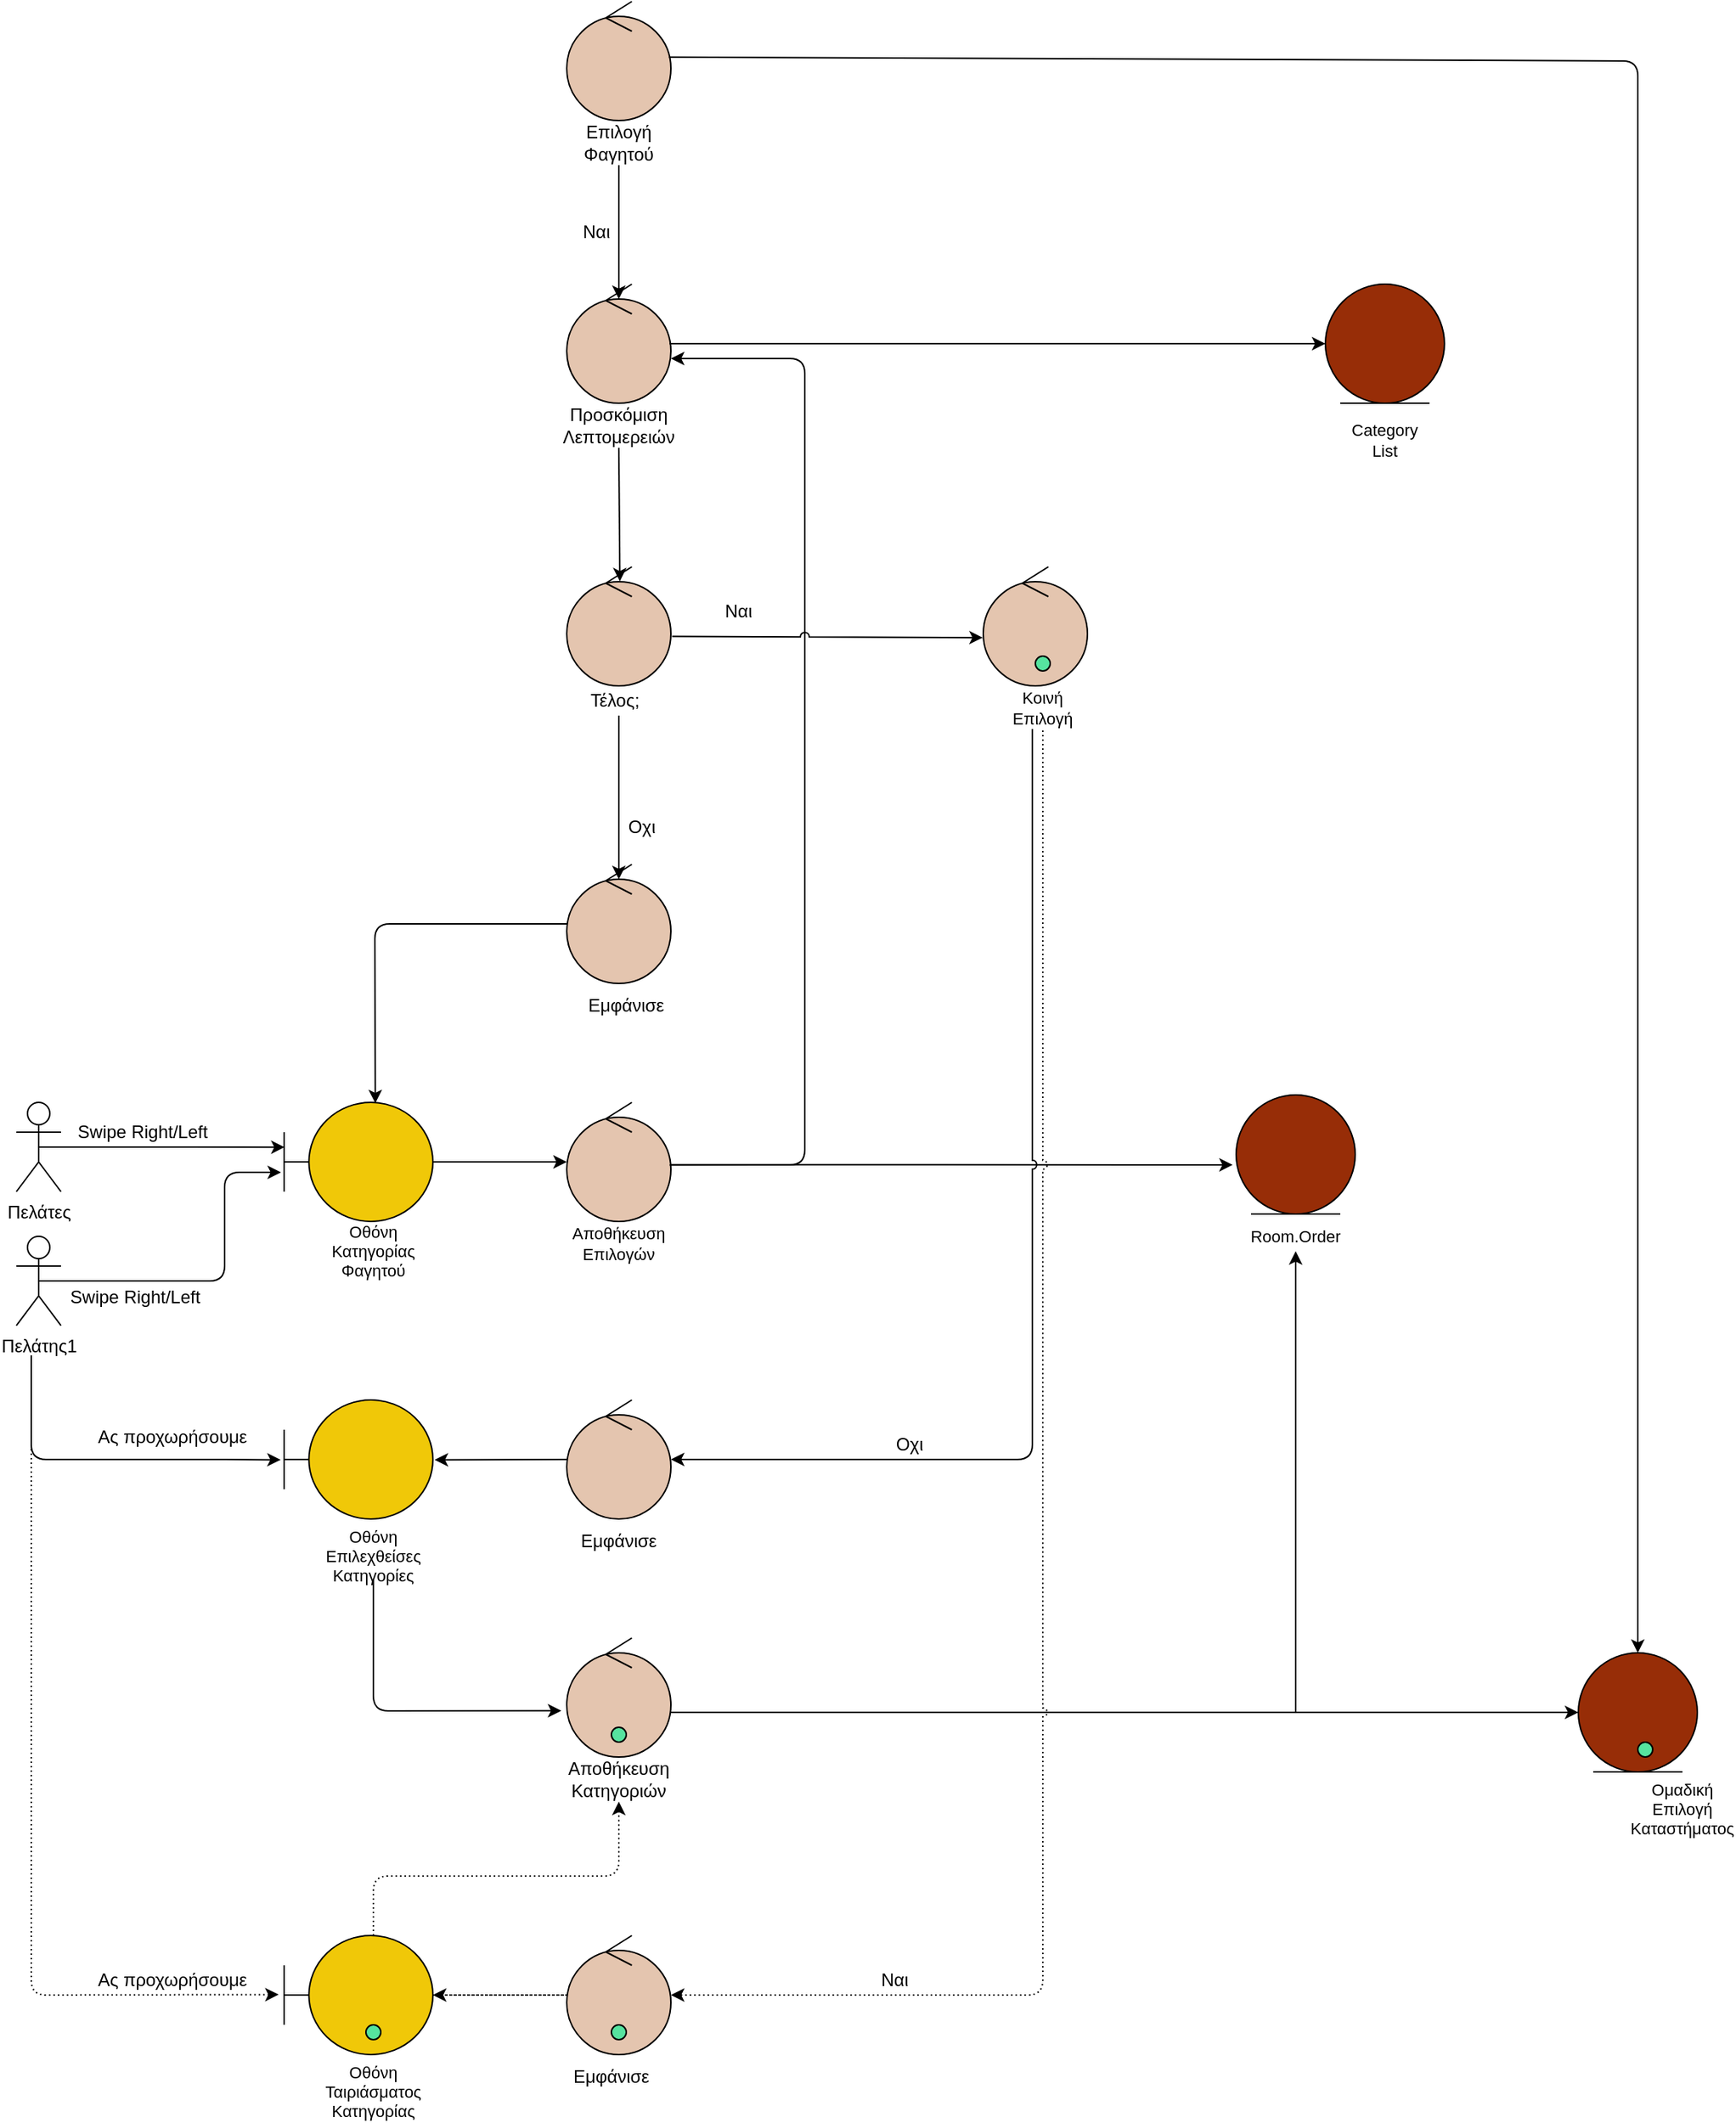 <mxfile version="18.0.6" type="device"><diagram id="KrkCoOVmti_JrsB_y-TJ" name="Page-1"><mxGraphModel dx="2792" dy="1250" grid="1" gridSize="10" guides="1" tooltips="1" connect="1" arrows="1" fold="1" page="1" pageScale="1" pageWidth="827" pageHeight="1169" math="0" shadow="0"><root><mxCell id="0"/><mxCell id="1" parent="0"/><mxCell id="yp1WRaWH_Tfu6uxF6wWp-1" value="" style="shape=umlBoundary;whiteSpace=wrap;html=1;fillColor=#F0C808;" parent="1" vertex="1"><mxGeometry x="50" y="760" width="100" height="80" as="geometry"/></mxCell><mxCell id="yp1WRaWH_Tfu6uxF6wWp-2" value="Πελάτες" style="shape=umlActor;verticalLabelPosition=bottom;verticalAlign=top;html=1;" parent="1" vertex="1"><mxGeometry x="-130" y="760" width="30" height="60" as="geometry"/></mxCell><mxCell id="yp1WRaWH_Tfu6uxF6wWp-4" value="" style="endArrow=classic;html=1;rounded=0;entryX=0.003;entryY=0.376;entryDx=0;entryDy=0;entryPerimeter=0;exitX=0.5;exitY=0.5;exitDx=0;exitDy=0;exitPerimeter=0;" parent="1" source="yp1WRaWH_Tfu6uxF6wWp-2" target="yp1WRaWH_Tfu6uxF6wWp-1" edge="1"><mxGeometry width="50" height="50" relative="1" as="geometry"><mxPoint x="-55" y="800" as="sourcePoint"/><mxPoint x="180" y="230" as="targetPoint"/></mxGeometry></mxCell><mxCell id="yp1WRaWH_Tfu6uxF6wWp-7" value="" style="ellipse;shape=umlControl;whiteSpace=wrap;html=1;fontSize=10;fillColor=#E4C5AF;" parent="1" vertex="1"><mxGeometry x="240" y="210" width="70" height="80" as="geometry"/></mxCell><mxCell id="yp1WRaWH_Tfu6uxF6wWp-9" value="" style="ellipse;shape=umlEntity;whiteSpace=wrap;html=1;fontSize=12;fillColor=#972D07;" parent="1" vertex="1"><mxGeometry x="750" y="210" width="80" height="80" as="geometry"/></mxCell><mxCell id="yp1WRaWH_Tfu6uxF6wWp-12" value="" style="endArrow=classic;html=1;rounded=0;fontSize=11;exitX=0.986;exitY=0.5;exitDx=0;exitDy=0;exitPerimeter=0;entryX=0;entryY=0.5;entryDx=0;entryDy=0;" parent="1" source="yp1WRaWH_Tfu6uxF6wWp-7" target="yp1WRaWH_Tfu6uxF6wWp-9" edge="1"><mxGeometry width="50" height="50" relative="1" as="geometry"><mxPoint x="424" y="130" as="sourcePoint"/><mxPoint x="520" y="130" as="targetPoint"/></mxGeometry></mxCell><mxCell id="yp1WRaWH_Tfu6uxF6wWp-13" value="" style="ellipse;shape=umlControl;whiteSpace=wrap;html=1;fontSize=12;fillColor=#E4C5AF;" parent="1" vertex="1"><mxGeometry x="240" y="400" width="70" height="80" as="geometry"/></mxCell><mxCell id="yp1WRaWH_Tfu6uxF6wWp-14" value="" style="endArrow=classic;html=1;rounded=0;fontSize=12;exitX=0.5;exitY=1;exitDx=0;exitDy=0;startArrow=none;entryX=0.51;entryY=0.122;entryDx=0;entryDy=0;entryPerimeter=0;" parent="1" source="yp1WRaWH_Tfu6uxF6wWp-24" target="yp1WRaWH_Tfu6uxF6wWp-13" edge="1"><mxGeometry width="50" height="50" relative="1" as="geometry"><mxPoint x="400" y="310" as="sourcePoint"/><mxPoint x="270" y="410" as="targetPoint"/></mxGeometry></mxCell><mxCell id="yp1WRaWH_Tfu6uxF6wWp-16" value="" style="endArrow=classic;html=1;rounded=0;fontSize=12;entryX=-0.029;entryY=0.587;entryDx=0;entryDy=0;exitX=1.004;exitY=0.523;exitDx=0;exitDy=0;exitPerimeter=0;entryPerimeter=0;" parent="1" source="yp1WRaWH_Tfu6uxF6wWp-18" target="yp1WRaWH_Tfu6uxF6wWp-48" edge="1"><mxGeometry width="50" height="50" relative="1" as="geometry"><mxPoint x="620" y="360" as="sourcePoint"/><mxPoint x="570" y="350" as="targetPoint"/><Array as="points"/></mxGeometry></mxCell><mxCell id="yp1WRaWH_Tfu6uxF6wWp-17" value="Οχι" style="text;html=1;align=center;verticalAlign=middle;resizable=0;points=[];autosize=1;strokeColor=none;fillColor=none;fontSize=12;" parent="1" vertex="1"><mxGeometry x="270" y="565" width="40" height="20" as="geometry"/></mxCell><mxCell id="yp1WRaWH_Tfu6uxF6wWp-18" value="" style="ellipse;shape=umlControl;whiteSpace=wrap;html=1;fontSize=12;fillColor=#E4C5AF;" parent="1" vertex="1"><mxGeometry x="240" y="760" width="70" height="80" as="geometry"/></mxCell><mxCell id="yp1WRaWH_Tfu6uxF6wWp-20" value="" style="ellipse;shape=umlEntity;whiteSpace=wrap;html=1;fontSize=11;fillColor=#972D07;" parent="1" vertex="1"><mxGeometry x="920" y="1130" width="80" height="80" as="geometry"/></mxCell><mxCell id="yp1WRaWH_Tfu6uxF6wWp-22" value="Οθόνη Κατηγορίας Φαγητού" style="text;html=1;strokeColor=none;fillColor=none;align=center;verticalAlign=middle;whiteSpace=wrap;rounded=0;fontSize=11;" parent="1" vertex="1"><mxGeometry x="80" y="840" width="60" height="40" as="geometry"/></mxCell><mxCell id="yp1WRaWH_Tfu6uxF6wWp-24" value="Προσκόμιση Λεπτομερειών" style="text;html=1;strokeColor=none;fillColor=none;align=center;verticalAlign=middle;whiteSpace=wrap;rounded=0;fontSize=12;" parent="1" vertex="1"><mxGeometry x="245" y="290" width="60" height="30" as="geometry"/></mxCell><mxCell id="yp1WRaWH_Tfu6uxF6wWp-25" value="Category List" style="text;html=1;strokeColor=none;fillColor=none;align=center;verticalAlign=middle;whiteSpace=wrap;rounded=0;fontSize=11;" parent="1" vertex="1"><mxGeometry x="760" y="300" width="60" height="30" as="geometry"/></mxCell><mxCell id="yp1WRaWH_Tfu6uxF6wWp-28" value="" style="endArrow=classic;html=1;rounded=0;fontSize=11;" parent="1" edge="1"><mxGeometry width="50" height="50" relative="1" as="geometry"><mxPoint x="150" y="800" as="sourcePoint"/><mxPoint x="240" y="800" as="targetPoint"/></mxGeometry></mxCell><mxCell id="yp1WRaWH_Tfu6uxF6wWp-29" value="Ομαδική Επιλογή Καταστήματος" style="text;html=1;strokeColor=none;fillColor=none;align=center;verticalAlign=middle;whiteSpace=wrap;rounded=0;fontSize=11;" parent="1" vertex="1"><mxGeometry x="960" y="1220" width="60" height="30" as="geometry"/></mxCell><mxCell id="yp1WRaWH_Tfu6uxF6wWp-47" value="Κοινή Επιλογή" style="text;html=1;strokeColor=none;fillColor=none;align=center;verticalAlign=middle;whiteSpace=wrap;rounded=0;fontSize=11;" parent="1" vertex="1"><mxGeometry x="530" y="480" width="60" height="30" as="geometry"/></mxCell><mxCell id="yp1WRaWH_Tfu6uxF6wWp-48" value="" style="ellipse;shape=umlEntity;whiteSpace=wrap;html=1;fontSize=12;fillColor=#972D07;" parent="1" vertex="1"><mxGeometry x="690" y="755" width="80" height="80" as="geometry"/></mxCell><mxCell id="yp1WRaWH_Tfu6uxF6wWp-49" value="Room.Order" style="text;html=1;strokeColor=none;fillColor=none;align=center;verticalAlign=middle;whiteSpace=wrap;rounded=0;fontSize=11;" parent="1" vertex="1"><mxGeometry x="700" y="835" width="60" height="30" as="geometry"/></mxCell><mxCell id="yp1WRaWH_Tfu6uxF6wWp-46" value="" style="ellipse;shape=umlControl;whiteSpace=wrap;html=1;fontSize=11;fillColor=#E4C5AF;" parent="1" vertex="1"><mxGeometry x="240" y="600" width="70" height="80" as="geometry"/></mxCell><mxCell id="yp1WRaWH_Tfu6uxF6wWp-51" value="" style="endArrow=classic;html=1;rounded=1;fontSize=12;startArrow=none;entryX=0.613;entryY=0.007;entryDx=0;entryDy=0;entryPerimeter=0;" parent="1" target="yp1WRaWH_Tfu6uxF6wWp-1" edge="1"><mxGeometry width="50" height="50" relative="1" as="geometry"><mxPoint x="240" y="640" as="sourcePoint"/><mxPoint x="170" y="800" as="targetPoint"/><Array as="points"><mxPoint x="111" y="640"/></Array></mxGeometry></mxCell><mxCell id="3HkaNVUezBvpKJb2MwJy-1" value="" style="ellipse;shape=umlControl;whiteSpace=wrap;html=1;fontSize=11;fillColor=#E4C5AF;" parent="1" vertex="1"><mxGeometry x="240" y="20" width="70" height="80" as="geometry"/></mxCell><mxCell id="3HkaNVUezBvpKJb2MwJy-2" value="Επιλογή Φαγητού" style="text;html=1;strokeColor=none;fillColor=none;align=center;verticalAlign=middle;whiteSpace=wrap;rounded=0;fontSize=12;" parent="1" vertex="1"><mxGeometry x="245" y="100" width="60" height="30" as="geometry"/></mxCell><mxCell id="3HkaNVUezBvpKJb2MwJy-5" value="" style="endArrow=classic;html=1;rounded=0;fontSize=12;startArrow=none;exitX=0.5;exitY=1;exitDx=0;exitDy=0;" parent="1" source="3HkaNVUezBvpKJb2MwJy-2" edge="1"><mxGeometry width="50" height="50" relative="1" as="geometry"><mxPoint x="275" y="140" as="sourcePoint"/><mxPoint x="275" y="220" as="targetPoint"/></mxGeometry></mxCell><mxCell id="3HkaNVUezBvpKJb2MwJy-6" value="Ναι" style="text;html=1;strokeColor=none;fillColor=none;align=center;verticalAlign=middle;whiteSpace=wrap;rounded=0;fontSize=12;" parent="1" vertex="1"><mxGeometry x="230" y="160" width="60" height="30" as="geometry"/></mxCell><mxCell id="3HkaNVUezBvpKJb2MwJy-7" value="Τέλος;" style="text;html=1;strokeColor=none;fillColor=none;align=center;verticalAlign=middle;whiteSpace=wrap;rounded=0;fontSize=12;" parent="1" vertex="1"><mxGeometry x="245" y="480" width="55" height="20" as="geometry"/></mxCell><mxCell id="3HkaNVUezBvpKJb2MwJy-8" value="" style="endArrow=classic;html=1;rounded=0;fontSize=12;startArrow=none;" parent="1" edge="1"><mxGeometry width="50" height="50" relative="1" as="geometry"><mxPoint x="275" y="500" as="sourcePoint"/><mxPoint x="275" y="610" as="targetPoint"/></mxGeometry></mxCell><mxCell id="3HkaNVUezBvpKJb2MwJy-9" value="Εμφάνισε" style="text;html=1;strokeColor=none;fillColor=none;align=center;verticalAlign=middle;whiteSpace=wrap;rounded=0;fontSize=12;" parent="1" vertex="1"><mxGeometry x="250" y="680" width="60" height="30" as="geometry"/></mxCell><mxCell id="3HkaNVUezBvpKJb2MwJy-10" value="Πελάτης1" style="shape=umlActor;verticalLabelPosition=bottom;verticalAlign=top;html=1;" parent="1" vertex="1"><mxGeometry x="-130" y="850" width="30" height="60" as="geometry"/></mxCell><mxCell id="3HkaNVUezBvpKJb2MwJy-11" value="" style="endArrow=classic;html=1;rounded=1;exitX=0.5;exitY=0.5;exitDx=0;exitDy=0;exitPerimeter=0;entryX=-0.021;entryY=0.588;entryDx=0;entryDy=0;entryPerimeter=0;" parent="1" source="3HkaNVUezBvpKJb2MwJy-10" target="yp1WRaWH_Tfu6uxF6wWp-1" edge="1"><mxGeometry width="50" height="50" relative="1" as="geometry"><mxPoint x="-106.05" y="802.44" as="sourcePoint"/><mxPoint x="70" y="802" as="targetPoint"/><Array as="points"><mxPoint x="10" y="880"/><mxPoint x="10" y="807"/></Array></mxGeometry></mxCell><mxCell id="3HkaNVUezBvpKJb2MwJy-12" value="Swipe Right/Left" style="text;html=1;strokeColor=none;fillColor=none;align=center;verticalAlign=middle;whiteSpace=wrap;rounded=0;fontSize=12;" parent="1" vertex="1"><mxGeometry x="-90" y="770" width="90" height="20" as="geometry"/></mxCell><mxCell id="3HkaNVUezBvpKJb2MwJy-13" value="Swipe Right/Left" style="text;html=1;strokeColor=none;fillColor=none;align=center;verticalAlign=middle;whiteSpace=wrap;rounded=0;fontSize=12;" parent="1" vertex="1"><mxGeometry x="-100" y="880" width="100" height="21" as="geometry"/></mxCell><mxCell id="3HkaNVUezBvpKJb2MwJy-15" value="Αποθήκευση Επιλογών" style="text;html=1;strokeColor=none;fillColor=none;align=center;verticalAlign=middle;whiteSpace=wrap;rounded=0;fontSize=11;" parent="1" vertex="1"><mxGeometry x="245" y="840" width="60" height="30" as="geometry"/></mxCell><mxCell id="3HkaNVUezBvpKJb2MwJy-16" value="" style="endArrow=classic;html=1;rounded=1;fontSize=12;exitX=0.988;exitY=0.527;exitDx=0;exitDy=0;exitPerimeter=0;jumpStyle=arc;" parent="1" source="yp1WRaWH_Tfu6uxF6wWp-18" edge="1"><mxGeometry width="50" height="50" relative="1" as="geometry"><mxPoint x="320.28" y="811.84" as="sourcePoint"/><mxPoint x="310" y="260" as="targetPoint"/><Array as="points"><mxPoint x="400" y="802"/><mxPoint x="400" y="540"/><mxPoint x="400" y="260"/></Array></mxGeometry></mxCell><mxCell id="3HkaNVUezBvpKJb2MwJy-17" value="" style="ellipse;shape=umlControl;whiteSpace=wrap;html=1;fontSize=12;fillColor=#E4C5AF;" parent="1" vertex="1"><mxGeometry x="520" y="400" width="70" height="80" as="geometry"/></mxCell><mxCell id="3HkaNVUezBvpKJb2MwJy-19" value="" style="shape=umlBoundary;whiteSpace=wrap;html=1;fillColor=#F0C808;" parent="1" vertex="1"><mxGeometry x="50" y="960" width="100" height="80" as="geometry"/></mxCell><mxCell id="3HkaNVUezBvpKJb2MwJy-20" value="Οθόνη Επιλεχθείσες Κατηγορίες" style="text;html=1;strokeColor=none;fillColor=none;align=center;verticalAlign=middle;whiteSpace=wrap;rounded=0;fontSize=11;" parent="1" vertex="1"><mxGeometry x="75" y="1050" width="70" height="30" as="geometry"/></mxCell><mxCell id="3HkaNVUezBvpKJb2MwJy-21" value="" style="endArrow=classic;html=1;rounded=1;entryX=-0.023;entryY=0.503;entryDx=0;entryDy=0;entryPerimeter=0;" parent="1" target="3HkaNVUezBvpKJb2MwJy-19" edge="1"><mxGeometry width="50" height="50" relative="1" as="geometry"><mxPoint x="-120" y="930" as="sourcePoint"/><mxPoint x="80" y="812" as="targetPoint"/><Array as="points"><mxPoint x="-120" y="1000"/><mxPoint y="1000"/></Array></mxGeometry></mxCell><mxCell id="3HkaNVUezBvpKJb2MwJy-22" value="Ας προχωρήσουμε" style="text;html=1;strokeColor=none;fillColor=none;align=center;verticalAlign=middle;whiteSpace=wrap;rounded=0;fontSize=12;" parent="1" vertex="1"><mxGeometry x="-80" y="970" width="110" height="30" as="geometry"/></mxCell><mxCell id="3HkaNVUezBvpKJb2MwJy-23" value="" style="ellipse;shape=umlControl;whiteSpace=wrap;html=1;fontSize=12;fillColor=#E4C5AF;" parent="1" vertex="1"><mxGeometry x="240" y="960" width="70" height="80" as="geometry"/></mxCell><mxCell id="3HkaNVUezBvpKJb2MwJy-24" value="Εμφάνισε" style="text;html=1;strokeColor=none;fillColor=none;align=center;verticalAlign=middle;whiteSpace=wrap;rounded=0;fontSize=12;" parent="1" vertex="1"><mxGeometry x="245" y="1040" width="60" height="30" as="geometry"/></mxCell><mxCell id="3HkaNVUezBvpKJb2MwJy-25" value="" style="endArrow=classic;html=1;rounded=0;fontSize=11;entryX=1.012;entryY=0.503;entryDx=0;entryDy=0;entryPerimeter=0;" parent="1" target="3HkaNVUezBvpKJb2MwJy-19" edge="1"><mxGeometry width="50" height="50" relative="1" as="geometry"><mxPoint x="240" y="1000" as="sourcePoint"/><mxPoint x="250" y="810" as="targetPoint"/></mxGeometry></mxCell><mxCell id="3HkaNVUezBvpKJb2MwJy-26" value="" style="endArrow=classic;html=1;rounded=1;fontSize=11;exitX=0.383;exitY=0.967;exitDx=0;exitDy=0;jumpStyle=arc;exitPerimeter=0;" parent="1" source="yp1WRaWH_Tfu6uxF6wWp-47" edge="1"><mxGeometry width="50" height="50" relative="1" as="geometry"><mxPoint x="319.02" y="260" as="sourcePoint"/><mxPoint x="310" y="1000" as="targetPoint"/><Array as="points"><mxPoint x="553" y="1000"/></Array></mxGeometry></mxCell><mxCell id="3HkaNVUezBvpKJb2MwJy-27" value="Οχι" style="text;html=1;align=center;verticalAlign=middle;resizable=0;points=[];autosize=1;strokeColor=none;fillColor=none;fontSize=12;" parent="1" vertex="1"><mxGeometry x="450" y="980" width="40" height="20" as="geometry"/></mxCell><mxCell id="3HkaNVUezBvpKJb2MwJy-28" value="" style="endArrow=classic;html=1;rounded=0;fontSize=11;exitX=1.011;exitY=0.584;exitDx=0;exitDy=0;exitPerimeter=0;entryX=-0.005;entryY=0.595;entryDx=0;entryDy=0;entryPerimeter=0;jumpStyle=arc;" parent="1" source="yp1WRaWH_Tfu6uxF6wWp-13" target="3HkaNVUezBvpKJb2MwJy-17" edge="1"><mxGeometry width="50" height="50" relative="1" as="geometry"><mxPoint x="319.02" y="260" as="sourcePoint"/><mxPoint x="760.0" y="260" as="targetPoint"/></mxGeometry></mxCell><mxCell id="3HkaNVUezBvpKJb2MwJy-30" value="" style="ellipse;shape=umlControl;whiteSpace=wrap;html=1;fontSize=12;fillColor=#E4C5AF;" parent="1" vertex="1"><mxGeometry x="240" y="1120" width="70" height="80" as="geometry"/></mxCell><mxCell id="3HkaNVUezBvpKJb2MwJy-31" value="Αποθήκευση Κατηγοριών" style="text;html=1;strokeColor=none;fillColor=none;align=center;verticalAlign=middle;whiteSpace=wrap;rounded=0;fontSize=12;" parent="1" vertex="1"><mxGeometry x="245" y="1200" width="60" height="30" as="geometry"/></mxCell><mxCell id="3HkaNVUezBvpKJb2MwJy-33" value="" style="endArrow=classic;html=1;rounded=1;fontSize=11;entryX=-0.052;entryY=0.611;entryDx=0;entryDy=0;entryPerimeter=0;exitX=0.5;exitY=1;exitDx=0;exitDy=0;exitPerimeter=0;" parent="1" source="3HkaNVUezBvpKJb2MwJy-20" target="3HkaNVUezBvpKJb2MwJy-30" edge="1"><mxGeometry width="50" height="50" relative="1" as="geometry"><mxPoint x="110" y="1090" as="sourcePoint"/><mxPoint x="181.2" y="1010.24" as="targetPoint"/><Array as="points"><mxPoint x="110" y="1169"/></Array></mxGeometry></mxCell><mxCell id="3HkaNVUezBvpKJb2MwJy-34" value="" style="endArrow=classic;html=1;rounded=0;fontSize=11;" parent="1" edge="1"><mxGeometry width="50" height="50" relative="1" as="geometry"><mxPoint x="310" y="1170" as="sourcePoint"/><mxPoint x="730" y="860" as="targetPoint"/><Array as="points"><mxPoint x="730" y="1170"/></Array></mxGeometry></mxCell><mxCell id="DXOpCcLedqnMcbMTwkhA-1" value="" style="endArrow=classic;html=1;rounded=0;fontSize=11;" parent="1" edge="1"><mxGeometry width="50" height="50" relative="1" as="geometry"><mxPoint x="310" y="1170" as="sourcePoint"/><mxPoint x="920" y="1170" as="targetPoint"/><Array as="points"/></mxGeometry></mxCell><mxCell id="DXOpCcLedqnMcbMTwkhA-2" value="" style="shape=umlBoundary;whiteSpace=wrap;html=1;fillColor=#F0C808;" parent="1" vertex="1"><mxGeometry x="50" y="1320" width="100" height="80" as="geometry"/></mxCell><mxCell id="DXOpCcLedqnMcbMTwkhA-3" value="Οθόνη Ταιριάσματος Κατηγορίας" style="text;html=1;strokeColor=none;fillColor=none;align=center;verticalAlign=middle;whiteSpace=wrap;rounded=0;fontSize=11;" parent="1" vertex="1"><mxGeometry x="80" y="1410" width="60" height="30" as="geometry"/></mxCell><mxCell id="DXOpCcLedqnMcbMTwkhA-4" value="" style="ellipse;shape=umlControl;whiteSpace=wrap;html=1;fontSize=12;fillColor=#E4C5AF;" parent="1" vertex="1"><mxGeometry x="240" y="1320" width="70" height="80" as="geometry"/></mxCell><mxCell id="DXOpCcLedqnMcbMTwkhA-5" value="" style="endArrow=classic;html=1;rounded=0;fontSize=11;dashed=1;dashPattern=1 2;" parent="1" target="DXOpCcLedqnMcbMTwkhA-2" edge="1"><mxGeometry width="50" height="50" relative="1" as="geometry"><mxPoint x="150" y="1360" as="sourcePoint"/><mxPoint x="161.2" y="1010.24" as="targetPoint"/><Array as="points"><mxPoint x="240" y="1360"/></Array></mxGeometry></mxCell><mxCell id="DXOpCcLedqnMcbMTwkhA-6" value="" style="endArrow=classic;html=1;rounded=1;entryX=-0.037;entryY=0.496;entryDx=0;entryDy=0;entryPerimeter=0;dashed=1;dashPattern=1 2;" parent="1" target="DXOpCcLedqnMcbMTwkhA-2" edge="1"><mxGeometry width="50" height="50" relative="1" as="geometry"><mxPoint x="-120" y="930" as="sourcePoint"/><mxPoint x="57.7" y="1010.24" as="targetPoint"/><Array as="points"><mxPoint x="-120" y="1360"/></Array></mxGeometry></mxCell><mxCell id="DXOpCcLedqnMcbMTwkhA-7" value="Εμφάνισε" style="text;html=1;strokeColor=none;fillColor=none;align=center;verticalAlign=middle;whiteSpace=wrap;rounded=0;fontSize=12;" parent="1" vertex="1"><mxGeometry x="240" y="1400" width="60" height="30" as="geometry"/></mxCell><mxCell id="DXOpCcLedqnMcbMTwkhA-8" value="" style="endArrow=classic;html=1;rounded=1;fontSize=11;jumpStyle=arc;dashed=1;dashPattern=1 2;exitX=0.5;exitY=1;exitDx=0;exitDy=0;" parent="1" source="yp1WRaWH_Tfu6uxF6wWp-47" edge="1"><mxGeometry width="50" height="50" relative="1" as="geometry"><mxPoint x="570" y="510" as="sourcePoint"/><mxPoint x="310" y="1360" as="targetPoint"/><Array as="points"><mxPoint x="560" y="1360"/></Array></mxGeometry></mxCell><mxCell id="DXOpCcLedqnMcbMTwkhA-9" value="Ναι" style="text;html=1;align=center;verticalAlign=middle;resizable=0;points=[];autosize=1;strokeColor=none;fillColor=none;fontSize=12;" parent="1" vertex="1"><mxGeometry x="445" y="1340" width="30" height="20" as="geometry"/></mxCell><mxCell id="DXOpCcLedqnMcbMTwkhA-10" value="" style="endArrow=classic;html=1;rounded=1;fontSize=11;entryX=0.5;entryY=1;entryDx=0;entryDy=0;dashed=1;dashPattern=1 2;" parent="1" target="3HkaNVUezBvpKJb2MwJy-31" edge="1"><mxGeometry width="50" height="50" relative="1" as="geometry"><mxPoint x="110" y="1320" as="sourcePoint"/><mxPoint x="246.36" y="1178.88" as="targetPoint"/><Array as="points"><mxPoint x="110" y="1280"/><mxPoint x="275" y="1280"/></Array></mxGeometry></mxCell><mxCell id="DXOpCcLedqnMcbMTwkhA-11" value="Ας προχωρήσουμε" style="text;html=1;strokeColor=none;fillColor=none;align=center;verticalAlign=middle;whiteSpace=wrap;rounded=0;fontSize=12;" parent="1" vertex="1"><mxGeometry x="-80" y="1335" width="110" height="30" as="geometry"/></mxCell><mxCell id="DXOpCcLedqnMcbMTwkhA-12" value="" style="endArrow=classic;html=1;rounded=1;fontSize=11;exitX=0.98;exitY=0.467;exitDx=0;exitDy=0;exitPerimeter=0;entryX=0.5;entryY=0;entryDx=0;entryDy=0;" parent="1" source="3HkaNVUezBvpKJb2MwJy-1" target="yp1WRaWH_Tfu6uxF6wWp-20" edge="1"><mxGeometry width="50" height="50" relative="1" as="geometry"><mxPoint x="319.02" y="260" as="sourcePoint"/><mxPoint x="970" y="60" as="targetPoint"/><Array as="points"><mxPoint x="960" y="60"/></Array></mxGeometry></mxCell><mxCell id="DXOpCcLedqnMcbMTwkhA-14" value="" style="shape=ellipse;fillColor=#56E39F;strokeColor=default;html=1;sketch=0;fontColor=#56E39F;" parent="1" vertex="1"><mxGeometry x="555" y="460" width="10" height="10" as="geometry"/></mxCell><mxCell id="DXOpCcLedqnMcbMTwkhA-16" value="" style="shape=ellipse;fillColor=#56E39F;strokeColor=default;html=1;sketch=0;fontColor=#56E39F;" parent="1" vertex="1"><mxGeometry x="270" y="1380" width="10" height="10" as="geometry"/></mxCell><mxCell id="DXOpCcLedqnMcbMTwkhA-17" value="" style="shape=ellipse;fillColor=#56E39F;strokeColor=default;html=1;sketch=0;fontColor=#56E39F;" parent="1" vertex="1"><mxGeometry x="105" y="1380" width="10" height="10" as="geometry"/></mxCell><mxCell id="DXOpCcLedqnMcbMTwkhA-18" value="" style="shape=ellipse;fillColor=#56E39F;strokeColor=default;html=1;sketch=0;fontColor=#56E39F;" parent="1" vertex="1"><mxGeometry x="270" y="1180" width="10" height="10" as="geometry"/></mxCell><mxCell id="DXOpCcLedqnMcbMTwkhA-19" value="" style="shape=ellipse;fillColor=#56E39F;strokeColor=default;html=1;sketch=0;fontColor=#56E39F;" parent="1" vertex="1"><mxGeometry x="960" y="1190" width="10" height="10" as="geometry"/></mxCell><mxCell id="FnhtW7od48JbCMO8XYAl-1" value="Ναι" style="text;html=1;align=center;verticalAlign=middle;resizable=0;points=[];autosize=1;strokeColor=none;fillColor=none;fontSize=12;" vertex="1" parent="1"><mxGeometry x="340" y="420" width="30" height="20" as="geometry"/></mxCell></root></mxGraphModel></diagram></mxfile>